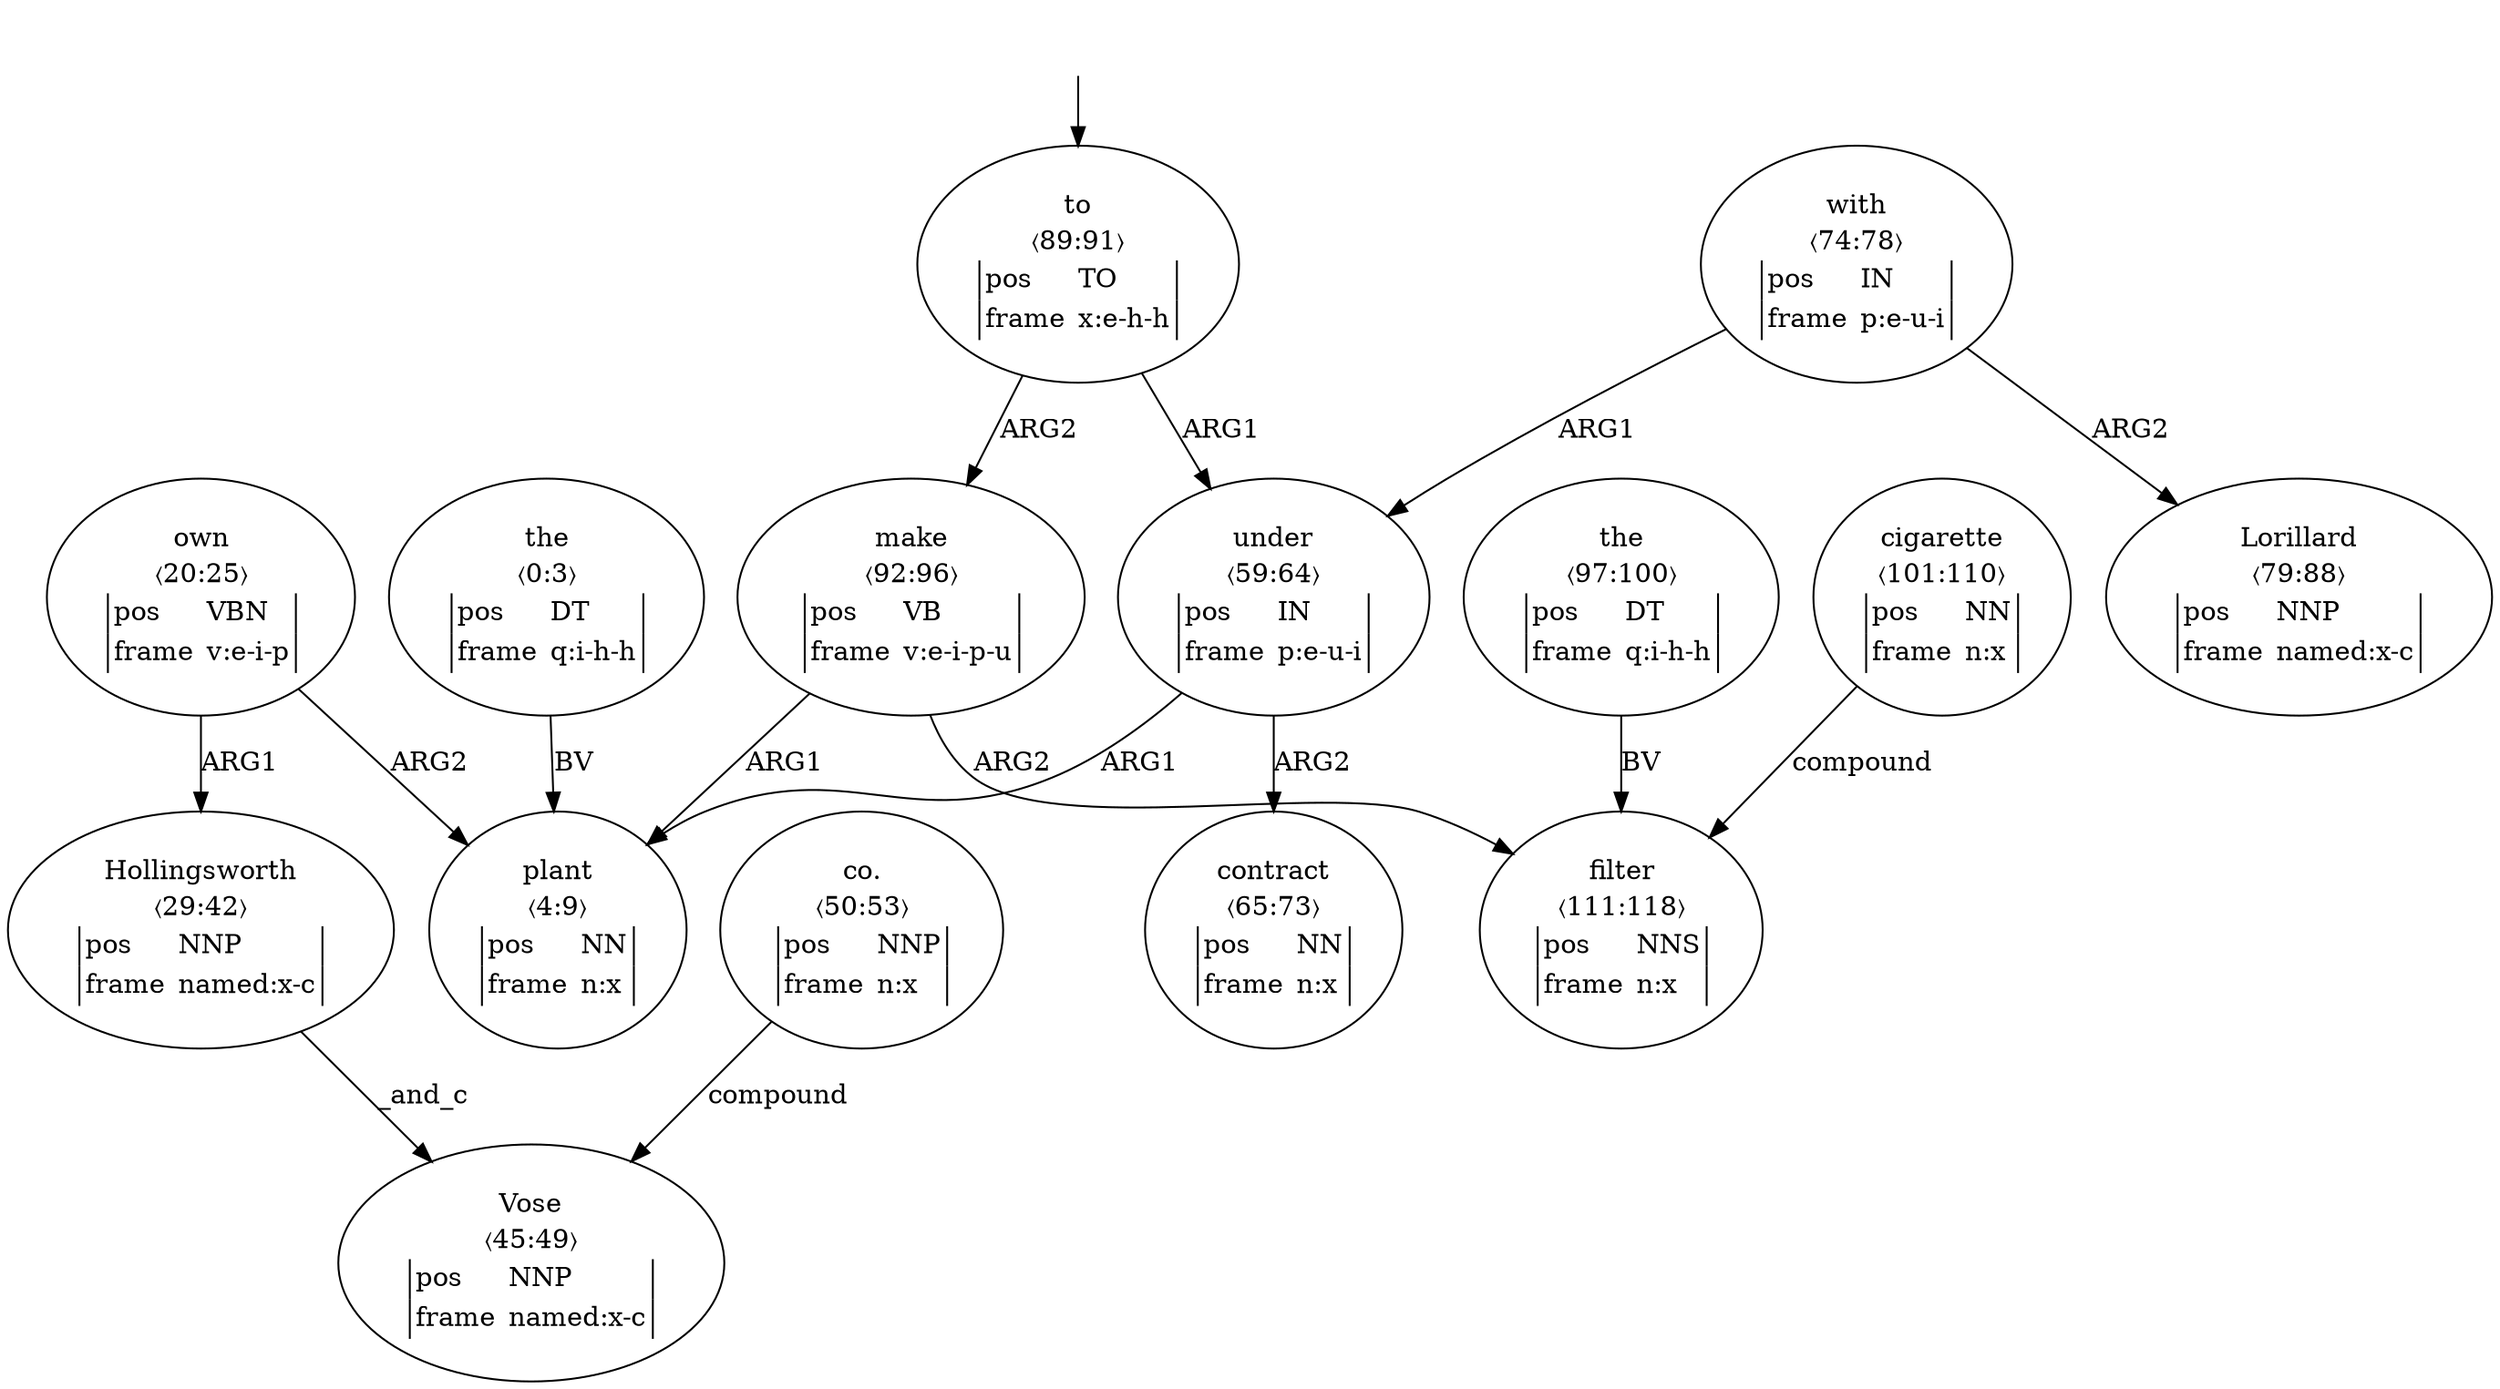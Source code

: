 digraph "20003018" {
  top [ style=invis ];
  top -> 17;
  0 [ label=<<table align="center" border="0" cellspacing="0"><tr><td colspan="2">the</td></tr><tr><td colspan="2">〈0:3〉</td></tr><tr><td sides="l" border="1" align="left">pos</td><td sides="r" border="1" align="left">DT</td></tr><tr><td sides="l" border="1" align="left">frame</td><td sides="r" border="1" align="left">q:i-h-h</td></tr></table>> ];
  1 [ label=<<table align="center" border="0" cellspacing="0"><tr><td colspan="2">plant</td></tr><tr><td colspan="2">〈4:9〉</td></tr><tr><td sides="l" border="1" align="left">pos</td><td sides="r" border="1" align="left">NN</td></tr><tr><td sides="l" border="1" align="left">frame</td><td sides="r" border="1" align="left">n:x</td></tr></table>> ];
  5 [ label=<<table align="center" border="0" cellspacing="0"><tr><td colspan="2">own</td></tr><tr><td colspan="2">〈20:25〉</td></tr><tr><td sides="l" border="1" align="left">pos</td><td sides="r" border="1" align="left">VBN</td></tr><tr><td sides="l" border="1" align="left">frame</td><td sides="r" border="1" align="left">v:e-i-p</td></tr></table>> ];
  7 [ label=<<table align="center" border="0" cellspacing="0"><tr><td colspan="2">Hollingsworth</td></tr><tr><td colspan="2">〈29:42〉</td></tr><tr><td sides="l" border="1" align="left">pos</td><td sides="r" border="1" align="left">NNP</td></tr><tr><td sides="l" border="1" align="left">frame</td><td sides="r" border="1" align="left">named:x-c</td></tr></table>> ];
  9 [ label=<<table align="center" border="0" cellspacing="0"><tr><td colspan="2">Vose</td></tr><tr><td colspan="2">〈45:49〉</td></tr><tr><td sides="l" border="1" align="left">pos</td><td sides="r" border="1" align="left">NNP</td></tr><tr><td sides="l" border="1" align="left">frame</td><td sides="r" border="1" align="left">named:x-c</td></tr></table>> ];
  10 [ label=<<table align="center" border="0" cellspacing="0"><tr><td colspan="2">co.</td></tr><tr><td colspan="2">〈50:53〉</td></tr><tr><td sides="l" border="1" align="left">pos</td><td sides="r" border="1" align="left">NNP</td></tr><tr><td sides="l" border="1" align="left">frame</td><td sides="r" border="1" align="left">n:x</td></tr></table>> ];
  13 [ label=<<table align="center" border="0" cellspacing="0"><tr><td colspan="2">under</td></tr><tr><td colspan="2">〈59:64〉</td></tr><tr><td sides="l" border="1" align="left">pos</td><td sides="r" border="1" align="left">IN</td></tr><tr><td sides="l" border="1" align="left">frame</td><td sides="r" border="1" align="left">p:e-u-i</td></tr></table>> ];
  14 [ label=<<table align="center" border="0" cellspacing="0"><tr><td colspan="2">contract</td></tr><tr><td colspan="2">〈65:73〉</td></tr><tr><td sides="l" border="1" align="left">pos</td><td sides="r" border="1" align="left">NN</td></tr><tr><td sides="l" border="1" align="left">frame</td><td sides="r" border="1" align="left">n:x</td></tr></table>> ];
  15 [ label=<<table align="center" border="0" cellspacing="0"><tr><td colspan="2">with</td></tr><tr><td colspan="2">〈74:78〉</td></tr><tr><td sides="l" border="1" align="left">pos</td><td sides="r" border="1" align="left">IN</td></tr><tr><td sides="l" border="1" align="left">frame</td><td sides="r" border="1" align="left">p:e-u-i</td></tr></table>> ];
  16 [ label=<<table align="center" border="0" cellspacing="0"><tr><td colspan="2">Lorillard</td></tr><tr><td colspan="2">〈79:88〉</td></tr><tr><td sides="l" border="1" align="left">pos</td><td sides="r" border="1" align="left">NNP</td></tr><tr><td sides="l" border="1" align="left">frame</td><td sides="r" border="1" align="left">named:x-c</td></tr></table>> ];
  17 [ label=<<table align="center" border="0" cellspacing="0"><tr><td colspan="2">to</td></tr><tr><td colspan="2">〈89:91〉</td></tr><tr><td sides="l" border="1" align="left">pos</td><td sides="r" border="1" align="left">TO</td></tr><tr><td sides="l" border="1" align="left">frame</td><td sides="r" border="1" align="left">x:e-h-h</td></tr></table>> ];
  18 [ label=<<table align="center" border="0" cellspacing="0"><tr><td colspan="2">make</td></tr><tr><td colspan="2">〈92:96〉</td></tr><tr><td sides="l" border="1" align="left">pos</td><td sides="r" border="1" align="left">VB</td></tr><tr><td sides="l" border="1" align="left">frame</td><td sides="r" border="1" align="left">v:e-i-p-u</td></tr></table>> ];
  19 [ label=<<table align="center" border="0" cellspacing="0"><tr><td colspan="2">the</td></tr><tr><td colspan="2">〈97:100〉</td></tr><tr><td sides="l" border="1" align="left">pos</td><td sides="r" border="1" align="left">DT</td></tr><tr><td sides="l" border="1" align="left">frame</td><td sides="r" border="1" align="left">q:i-h-h</td></tr></table>> ];
  20 [ label=<<table align="center" border="0" cellspacing="0"><tr><td colspan="2">cigarette</td></tr><tr><td colspan="2">〈101:110〉</td></tr><tr><td sides="l" border="1" align="left">pos</td><td sides="r" border="1" align="left">NN</td></tr><tr><td sides="l" border="1" align="left">frame</td><td sides="r" border="1" align="left">n:x</td></tr></table>> ];
  21 [ label=<<table align="center" border="0" cellspacing="0"><tr><td colspan="2">filter</td></tr><tr><td colspan="2">〈111:118〉</td></tr><tr><td sides="l" border="1" align="left">pos</td><td sides="r" border="1" align="left">NNS</td></tr><tr><td sides="l" border="1" align="left">frame</td><td sides="r" border="1" align="left">n:x</td></tr></table>> ];
  13 -> 1 [ label="ARG1" ];
  5 -> 7 [ label="ARG1" ];
  17 -> 13 [ label="ARG1" ];
  19 -> 21 [ label="BV" ];
  0 -> 1 [ label="BV" ];
  15 -> 16 [ label="ARG2" ];
  15 -> 13 [ label="ARG1" ];
  18 -> 1 [ label="ARG1" ];
  7 -> 9 [ label="_and_c" ];
  17 -> 18 [ label="ARG2" ];
  20 -> 21 [ label="compound" ];
  5 -> 1 [ label="ARG2" ];
  18 -> 21 [ label="ARG2" ];
  10 -> 9 [ label="compound" ];
  13 -> 14 [ label="ARG2" ];
}

